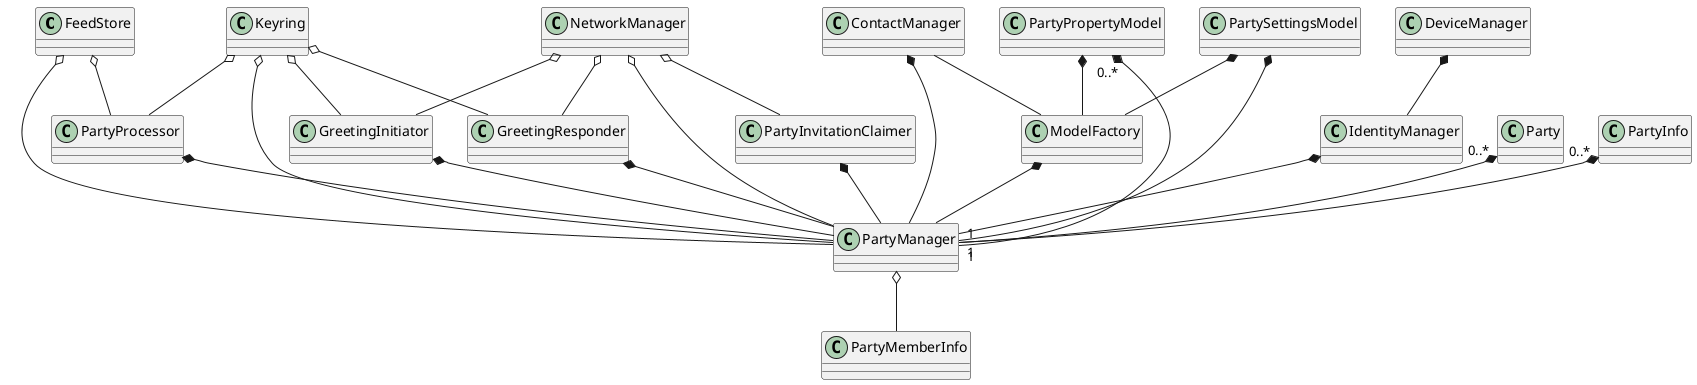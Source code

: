 @startuml


FeedStore o-- PartyManager
Keyring o-- PartyManager
NetworkManager o-- PartyManager
PartyProcessor *-- PartyManager
ModelFactory *-- PartyManager
IdentityManager *-- PartyManager
ContactManager *-- PartyManager
Party "0..*" *-- "1" PartyManager
PartyInfo "0..*" *-- "1" PartyManager
PartyPropertyModel "0..*" *-- "1" PartyManager
PartySettingsModel *-- PartyManager

FeedStore o-- PartyProcessor
Keyring o-- PartyProcessor

DeviceManager *-- IdentityManager

GreetingInitiator *-- PartyManager
Keyring o-- GreetingInitiator
NetworkManager o-- GreetingInitiator

GreetingResponder *-- PartyManager
Keyring o-- GreetingResponder
NetworkManager o-- GreetingResponder

PartyInvitationClaimer *-- PartyManager
NetworkManager o-- PartyInvitationClaimer

PartyPropertyModel *-- ModelFactory
PartySettingsModel *-- ModelFactory
ContactManager -- ModelFactory

PartyManager o-- PartyMemberInfo 

@enduml